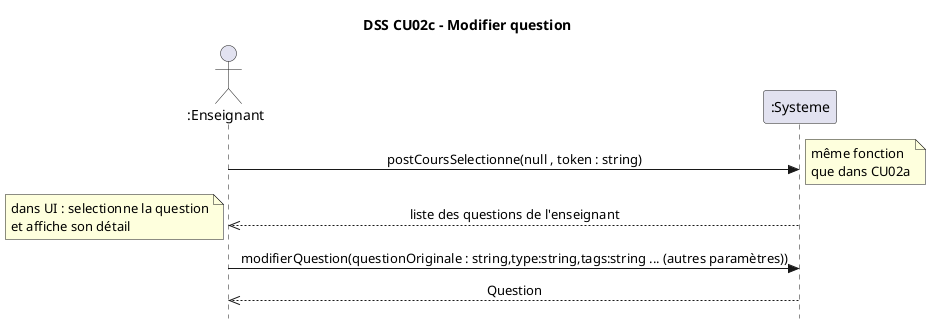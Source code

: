 @startuml DSS
skinparam style strictuml
skinparam defaultfontname Verdana
skinparam sequence {
    MessageAlign center
}
hide empty members
title DSS CU02c - Modifier question

actor ":Enseignant" as e 
participant ":Systeme" as s 

e -> s : postCoursSelectionne(null , token : string)
note right : même fonction\nque dans CU02a
e<<-- s : liste des questions de l'enseignant
note left : dans UI : selectionne la question\net affiche son détail
e -> s : modifierQuestion(questionOriginale : string,type:string,tags:string ... (autres paramètres))
e <<-- s : Question
@enduml